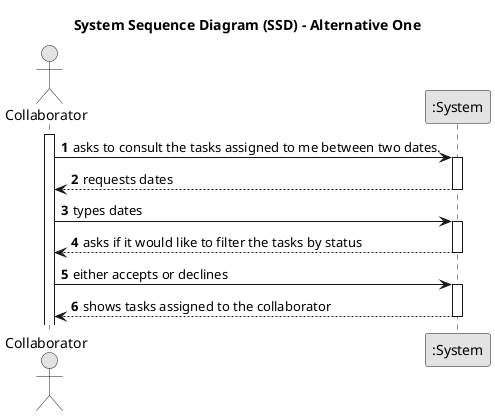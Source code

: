 @startuml
skinparam monochrome true
skinparam packageStyle rectangle
skinparam shadowing false

title System Sequence Diagram (SSD) - Alternative One

autonumber

actor "Collaborator" as Collaborator
participant ":System" as System

activate Collaborator

    Collaborator -> System : asks to consult the tasks assigned to me between two dates.
    activate System

    System --> Collaborator : requests dates
    deactivate System

    Collaborator -> System : types dates
    activate System

    System --> Collaborator : asks if it would like to filter the tasks by status
    deactivate System

    Collaborator -> System : either accepts or declines
    activate System

    System --> Collaborator : shows tasks assigned to the collaborator
    deactivate System

@enduml